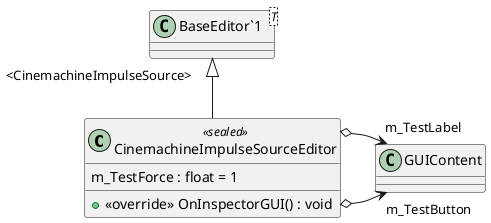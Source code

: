 @startuml
class CinemachineImpulseSourceEditor <<sealed>> {
    m_TestForce : float = 1
    + <<override>> OnInspectorGUI() : void
}
class "BaseEditor`1"<T> {
}
"BaseEditor`1" "<CinemachineImpulseSource>" <|-- CinemachineImpulseSourceEditor
CinemachineImpulseSourceEditor o-> "m_TestButton" GUIContent
CinemachineImpulseSourceEditor o-> "m_TestLabel" GUIContent
@enduml
